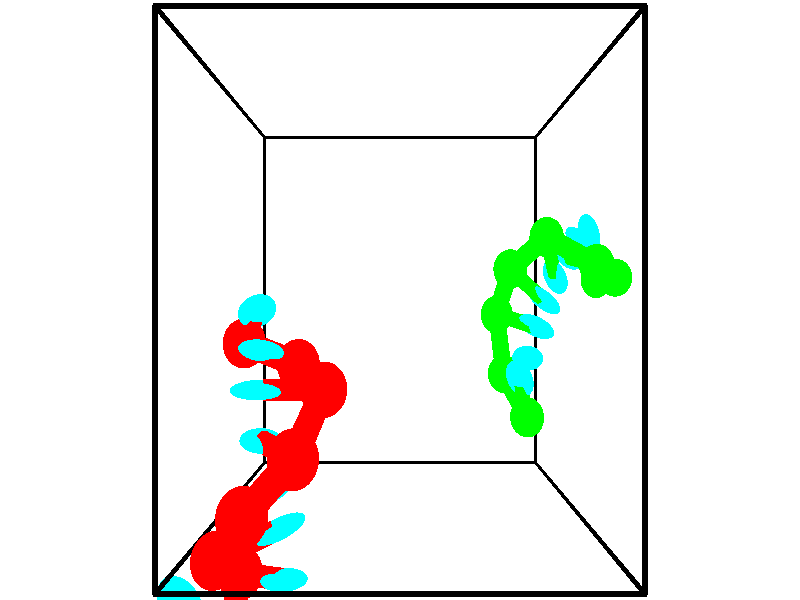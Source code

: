 // switches for output
#declare DRAW_BASES = 1; // possible values are 0, 1; only relevant for DNA ribbons
#declare DRAW_BASES_TYPE = 3; // possible values are 1, 2, 3; only relevant for DNA ribbons
#declare DRAW_FOG = 0; // set to 1 to enable fog

#include "colors.inc"

#include "transforms.inc"
background { rgb <1, 1, 1>}

#default {
   normal{
       ripples 0.25
       frequency 0.20
       turbulence 0.2
       lambda 5
   }
	finish {
		phong 0.1
		phong_size 40.
	}
}

// original window dimensions: 1024x640


// camera settings

camera {
	sky <-0, 1, 0>
	up <-0, 1, 0>
	right 1.6 * <1, 0, 0>
	location <2.5, 2.5, 11.1562>
	look_at <2.5, 2.5, 2.5>
	direction <0, 0, -8.6562>
	angle 67.0682
}


# declare cpy_camera_pos = <2.5, 2.5, 11.1562>;
# if (DRAW_FOG = 1)
fog {
	fog_type 2
	up vnormalize(cpy_camera_pos)
	color rgbt<1,1,1,0.3>
	distance 1e-5
	fog_alt 3e-3
	fog_offset 4
}
# end


// LIGHTS

# declare lum = 6;
global_settings {
	ambient_light rgb lum * <0.05, 0.05, 0.05>
	max_trace_level 15
}# declare cpy_direct_light_amount = 0.25;
light_source
{	1000 * <-1, -1, 1>,
	rgb lum * cpy_direct_light_amount
	parallel
}

light_source
{	1000 * <1, 1, -1>,
	rgb lum * cpy_direct_light_amount
	parallel
}

// strand 0

// nucleotide -1

// particle -1
sphere {
	<0.641521, 2.068850, 3.941051> 0.250000
	pigment { color rgbt <1,0,0,0> }
	no_shadow
}
cylinder {
	<0.801655, 2.255032, 4.256793>,  <0.897735, 2.366741, 4.446239>, 0.100000
	pigment { color rgbt <1,0,0,0> }
	no_shadow
}
cylinder {
	<0.801655, 2.255032, 4.256793>,  <0.641521, 2.068850, 3.941051>, 0.100000
	pigment { color rgbt <1,0,0,0> }
	no_shadow
}

// particle -1
sphere {
	<0.801655, 2.255032, 4.256793> 0.100000
	pigment { color rgbt <1,0,0,0> }
	no_shadow
}
sphere {
	0, 1
	scale<0.080000,0.200000,0.300000>
	matrix <0.145364, -0.882745, 0.446799,
		0.904766, -0.064125, -0.421054,
		0.400335, 0.465455, 0.789356,
		0.921755, 2.394668, 4.493600>
	pigment { color rgbt <0,1,1,0> }
	no_shadow
}
cylinder {
	<1.298846, 1.864883, 4.015169>,  <0.641521, 2.068850, 3.941051>, 0.130000
	pigment { color rgbt <1,0,0,0> }
	no_shadow
}

// nucleotide -1

// particle -1
sphere {
	<1.298846, 1.864883, 4.015169> 0.250000
	pigment { color rgbt <1,0,0,0> }
	no_shadow
}
cylinder {
	<1.129299, 1.965580, 4.363183>,  <1.027571, 2.025998, 4.571992>, 0.100000
	pigment { color rgbt <1,0,0,0> }
	no_shadow
}
cylinder {
	<1.129299, 1.965580, 4.363183>,  <1.298846, 1.864883, 4.015169>, 0.100000
	pigment { color rgbt <1,0,0,0> }
	no_shadow
}

// particle -1
sphere {
	<1.129299, 1.965580, 4.363183> 0.100000
	pigment { color rgbt <1,0,0,0> }
	no_shadow
}
sphere {
	0, 1
	scale<0.080000,0.200000,0.300000>
	matrix <0.063121, -0.950050, 0.305647,
		0.903523, 0.184471, 0.386804,
		-0.423866, 0.251743, 0.870036,
		1.002139, 2.041103, 4.624194>
	pigment { color rgbt <0,1,1,0> }
	no_shadow
}
cylinder {
	<1.683342, 1.698870, 4.682623>,  <1.298846, 1.864883, 4.015169>, 0.130000
	pigment { color rgbt <1,0,0,0> }
	no_shadow
}

// nucleotide -1

// particle -1
sphere {
	<1.683342, 1.698870, 4.682623> 0.250000
	pigment { color rgbt <1,0,0,0> }
	no_shadow
}
cylinder {
	<1.283459, 1.698746, 4.692266>,  <1.043528, 1.698671, 4.698050>, 0.100000
	pigment { color rgbt <1,0,0,0> }
	no_shadow
}
cylinder {
	<1.283459, 1.698746, 4.692266>,  <1.683342, 1.698870, 4.682623>, 0.100000
	pigment { color rgbt <1,0,0,0> }
	no_shadow
}

// particle -1
sphere {
	<1.283459, 1.698746, 4.692266> 0.100000
	pigment { color rgbt <1,0,0,0> }
	no_shadow
}
sphere {
	0, 1
	scale<0.080000,0.200000,0.300000>
	matrix <-0.002094, -0.995016, -0.099691,
		0.024016, -0.099712, 0.994726,
		-0.999709, -0.000311, 0.024105,
		0.983546, 1.698652, 4.699497>
	pigment { color rgbt <0,1,1,0> }
	no_shadow
}
cylinder {
	<1.460065, 1.206363, 5.285342>,  <1.683342, 1.698870, 4.682623>, 0.130000
	pigment { color rgbt <1,0,0,0> }
	no_shadow
}

// nucleotide -1

// particle -1
sphere {
	<1.460065, 1.206363, 5.285342> 0.250000
	pigment { color rgbt <1,0,0,0> }
	no_shadow
}
cylinder {
	<1.208996, 1.234299, 4.975207>,  <1.058354, 1.251060, 4.789126>, 0.100000
	pigment { color rgbt <1,0,0,0> }
	no_shadow
}
cylinder {
	<1.208996, 1.234299, 4.975207>,  <1.460065, 1.206363, 5.285342>, 0.100000
	pigment { color rgbt <1,0,0,0> }
	no_shadow
}

// particle -1
sphere {
	<1.208996, 1.234299, 4.975207> 0.100000
	pigment { color rgbt <1,0,0,0> }
	no_shadow
}
sphere {
	0, 1
	scale<0.080000,0.200000,0.300000>
	matrix <0.058711, -0.988884, -0.136604,
		-0.776260, -0.131264, 0.616596,
		-0.627673, 0.069840, -0.775338,
		1.020694, 1.255251, 4.742606>
	pigment { color rgbt <0,1,1,0> }
	no_shadow
}
cylinder {
	<0.968199, 0.741804, 5.309268>,  <1.460065, 1.206363, 5.285342>, 0.130000
	pigment { color rgbt <1,0,0,0> }
	no_shadow
}

// nucleotide -1

// particle -1
sphere {
	<0.968199, 0.741804, 5.309268> 0.250000
	pigment { color rgbt <1,0,0,0> }
	no_shadow
}
cylinder {
	<1.037384, 0.763195, 4.915878>,  <1.078895, 0.776029, 4.679844>, 0.100000
	pigment { color rgbt <1,0,0,0> }
	no_shadow
}
cylinder {
	<1.037384, 0.763195, 4.915878>,  <0.968199, 0.741804, 5.309268>, 0.100000
	pigment { color rgbt <1,0,0,0> }
	no_shadow
}

// particle -1
sphere {
	<1.037384, 0.763195, 4.915878> 0.100000
	pigment { color rgbt <1,0,0,0> }
	no_shadow
}
sphere {
	0, 1
	scale<0.080000,0.200000,0.300000>
	matrix <0.098185, -0.994487, -0.036808,
		-0.980022, -0.090196, -0.177260,
		0.172963, 0.053477, -0.983475,
		1.089273, 0.779238, 4.620836>
	pigment { color rgbt <0,1,1,0> }
	no_shadow
}
cylinder {
	<0.545990, 0.208950, 4.782108>,  <0.968199, 0.741804, 5.309268>, 0.130000
	pigment { color rgbt <1,0,0,0> }
	no_shadow
}

// nucleotide -1

// particle -1
sphere {
	<0.545990, 0.208950, 4.782108> 0.250000
	pigment { color rgbt <1,0,0,0> }
	no_shadow
}
cylinder {
	<0.908855, 0.329521, 4.664673>,  <1.126575, 0.401864, 4.594212>, 0.100000
	pigment { color rgbt <1,0,0,0> }
	no_shadow
}
cylinder {
	<0.908855, 0.329521, 4.664673>,  <0.545990, 0.208950, 4.782108>, 0.100000
	pigment { color rgbt <1,0,0,0> }
	no_shadow
}

// particle -1
sphere {
	<0.908855, 0.329521, 4.664673> 0.100000
	pigment { color rgbt <1,0,0,0> }
	no_shadow
}
sphere {
	0, 1
	scale<0.080000,0.200000,0.300000>
	matrix <0.281417, -0.953346, -0.109247,
		-0.312820, 0.016484, -0.949669,
		0.907165, 0.301428, -0.293587,
		1.181005, 0.419950, 4.576597>
	pigment { color rgbt <0,1,1,0> }
	no_shadow
}
cylinder {
	<0.650255, -0.141398, 4.156619>,  <0.545990, 0.208950, 4.782108>, 0.130000
	pigment { color rgbt <1,0,0,0> }
	no_shadow
}

// nucleotide -1

// particle -1
sphere {
	<0.650255, -0.141398, 4.156619> 0.250000
	pigment { color rgbt <1,0,0,0> }
	no_shadow
}
cylinder {
	<0.980007, -0.091412, 4.377446>,  <1.177859, -0.061420, 4.509943>, 0.100000
	pigment { color rgbt <1,0,0,0> }
	no_shadow
}
cylinder {
	<0.980007, -0.091412, 4.377446>,  <0.650255, -0.141398, 4.156619>, 0.100000
	pigment { color rgbt <1,0,0,0> }
	no_shadow
}

// particle -1
sphere {
	<0.980007, -0.091412, 4.377446> 0.100000
	pigment { color rgbt <1,0,0,0> }
	no_shadow
}
sphere {
	0, 1
	scale<0.080000,0.200000,0.300000>
	matrix <0.117066, -0.991879, 0.049714,
		0.553798, 0.023645, -0.832315,
		0.824381, 0.124967, 0.552068,
		1.227322, -0.053922, 4.543067>
	pigment { color rgbt <0,1,1,0> }
	no_shadow
}
cylinder {
	<0.549894, -0.809238, 4.396673>,  <0.650255, -0.141398, 4.156619>, 0.130000
	pigment { color rgbt <1,0,0,0> }
	no_shadow
}

// nucleotide -1

// particle -1
sphere {
	<0.549894, -0.809238, 4.396673> 0.250000
	pigment { color rgbt <1,0,0,0> }
	no_shadow
}
cylinder {
	<0.274220, -0.522251, 4.437202>,  <0.108815, -0.350059, 4.461520>, 0.100000
	pigment { color rgbt <1,0,0,0> }
	no_shadow
}
cylinder {
	<0.274220, -0.522251, 4.437202>,  <0.549894, -0.809238, 4.396673>, 0.100000
	pigment { color rgbt <1,0,0,0> }
	no_shadow
}

// particle -1
sphere {
	<0.274220, -0.522251, 4.437202> 0.100000
	pigment { color rgbt <1,0,0,0> }
	no_shadow
}
sphere {
	0, 1
	scale<0.080000,0.200000,0.300000>
	matrix <-0.596580, -0.482496, -0.641318,
		-0.411234, -0.502436, 0.760555,
		-0.689187, 0.717464, 0.101325,
		0.067464, -0.307011, 4.467599>
	pigment { color rgbt <0,1,1,0> }
	no_shadow
}
// strand 1

// nucleotide -1

// particle -1
sphere {
	<5.836071, 2.778240, 0.893086> 0.250000
	pigment { color rgbt <0,1,0,0> }
	no_shadow
}
cylinder {
	<5.722122, 3.136780, 1.028973>,  <5.653753, 3.351903, 1.110505>, 0.100000
	pigment { color rgbt <0,1,0,0> }
	no_shadow
}
cylinder {
	<5.722122, 3.136780, 1.028973>,  <5.836071, 2.778240, 0.893086>, 0.100000
	pigment { color rgbt <0,1,0,0> }
	no_shadow
}

// particle -1
sphere {
	<5.722122, 3.136780, 1.028973> 0.100000
	pigment { color rgbt <0,1,0,0> }
	no_shadow
}
sphere {
	0, 1
	scale<0.080000,0.200000,0.300000>
	matrix <-0.729535, -0.432625, 0.529730,
		0.621793, -0.096931, 0.777160,
		-0.284872, 0.896348, 0.339717,
		5.636661, 3.405684, 1.130888>
	pigment { color rgbt <0,1,1,0> }
	no_shadow
}
cylinder {
	<5.898701, 2.793763, 1.624348>,  <5.836071, 2.778240, 0.893086>, 0.130000
	pigment { color rgbt <0,1,0,0> }
	no_shadow
}

// nucleotide -1

// particle -1
sphere {
	<5.898701, 2.793763, 1.624348> 0.250000
	pigment { color rgbt <0,1,0,0> }
	no_shadow
}
cylinder {
	<5.621189, 3.058674, 1.511169>,  <5.454682, 3.217620, 1.443262>, 0.100000
	pigment { color rgbt <0,1,0,0> }
	no_shadow
}
cylinder {
	<5.621189, 3.058674, 1.511169>,  <5.898701, 2.793763, 1.624348>, 0.100000
	pigment { color rgbt <0,1,0,0> }
	no_shadow
}

// particle -1
sphere {
	<5.621189, 3.058674, 1.511169> 0.100000
	pigment { color rgbt <0,1,0,0> }
	no_shadow
}
sphere {
	0, 1
	scale<0.080000,0.200000,0.300000>
	matrix <-0.712858, -0.575592, 0.400658,
		0.102485, 0.479669, 0.871444,
		-0.693780, 0.662277, -0.282947,
		5.413055, 3.257357, 1.426285>
	pigment { color rgbt <0,1,1,0> }
	no_shadow
}
cylinder {
	<5.402424, 2.938908, 2.241949>,  <5.898701, 2.793763, 1.624348>, 0.130000
	pigment { color rgbt <0,1,0,0> }
	no_shadow
}

// nucleotide -1

// particle -1
sphere {
	<5.402424, 2.938908, 2.241949> 0.250000
	pigment { color rgbt <0,1,0,0> }
	no_shadow
}
cylinder {
	<5.257185, 3.013565, 1.876802>,  <5.170042, 3.058359, 1.657715>, 0.100000
	pigment { color rgbt <0,1,0,0> }
	no_shadow
}
cylinder {
	<5.257185, 3.013565, 1.876802>,  <5.402424, 2.938908, 2.241949>, 0.100000
	pigment { color rgbt <0,1,0,0> }
	no_shadow
}

// particle -1
sphere {
	<5.257185, 3.013565, 1.876802> 0.100000
	pigment { color rgbt <0,1,0,0> }
	no_shadow
}
sphere {
	0, 1
	scale<0.080000,0.200000,0.300000>
	matrix <-0.775412, -0.603753, 0.184984,
		-0.516621, 0.775014, 0.363946,
		-0.363099, 0.186642, -0.912866,
		5.148255, 3.069558, 1.602943>
	pigment { color rgbt <0,1,1,0> }
	no_shadow
}
cylinder {
	<4.693509, 3.284172, 2.118842>,  <5.402424, 2.938908, 2.241949>, 0.130000
	pigment { color rgbt <0,1,0,0> }
	no_shadow
}

// nucleotide -1

// particle -1
sphere {
	<4.693509, 3.284172, 2.118842> 0.250000
	pigment { color rgbt <0,1,0,0> }
	no_shadow
}
cylinder {
	<4.833368, 3.007282, 1.866312>,  <4.917284, 2.841148, 1.714794>, 0.100000
	pigment { color rgbt <0,1,0,0> }
	no_shadow
}
cylinder {
	<4.833368, 3.007282, 1.866312>,  <4.693509, 3.284172, 2.118842>, 0.100000
	pigment { color rgbt <0,1,0,0> }
	no_shadow
}

// particle -1
sphere {
	<4.833368, 3.007282, 1.866312> 0.100000
	pigment { color rgbt <0,1,0,0> }
	no_shadow
}
sphere {
	0, 1
	scale<0.080000,0.200000,0.300000>
	matrix <-0.553077, -0.696417, 0.457284,
		-0.756208, 0.189283, -0.626355,
		0.349649, -0.692225, -0.631324,
		4.938263, 2.799615, 1.676915>
	pigment { color rgbt <0,1,1,0> }
	no_shadow
}
cylinder {
	<4.166372, 2.888971, 2.024512>,  <4.693509, 3.284172, 2.118842>, 0.130000
	pigment { color rgbt <0,1,0,0> }
	no_shadow
}

// nucleotide -1

// particle -1
sphere {
	<4.166372, 2.888971, 2.024512> 0.250000
	pigment { color rgbt <0,1,0,0> }
	no_shadow
}
cylinder {
	<4.481659, 2.665466, 1.921362>,  <4.670831, 2.531364, 1.859472>, 0.100000
	pigment { color rgbt <0,1,0,0> }
	no_shadow
}
cylinder {
	<4.481659, 2.665466, 1.921362>,  <4.166372, 2.888971, 2.024512>, 0.100000
	pigment { color rgbt <0,1,0,0> }
	no_shadow
}

// particle -1
sphere {
	<4.481659, 2.665466, 1.921362> 0.100000
	pigment { color rgbt <0,1,0,0> }
	no_shadow
}
sphere {
	0, 1
	scale<0.080000,0.200000,0.300000>
	matrix <-0.451350, -0.809746, 0.374959,
		-0.418326, -0.179157, -0.890453,
		0.788217, -0.558761, -0.257876,
		4.718124, 2.497838, 1.843999>
	pigment { color rgbt <0,1,1,0> }
	no_shadow
}
cylinder {
	<4.031632, 2.309021, 1.589560>,  <4.166372, 2.888971, 2.024512>, 0.130000
	pigment { color rgbt <0,1,0,0> }
	no_shadow
}

// nucleotide -1

// particle -1
sphere {
	<4.031632, 2.309021, 1.589560> 0.250000
	pigment { color rgbt <0,1,0,0> }
	no_shadow
}
cylinder {
	<4.328695, 2.226627, 1.844442>,  <4.506933, 2.177191, 1.997372>, 0.100000
	pigment { color rgbt <0,1,0,0> }
	no_shadow
}
cylinder {
	<4.328695, 2.226627, 1.844442>,  <4.031632, 2.309021, 1.589560>, 0.100000
	pigment { color rgbt <0,1,0,0> }
	no_shadow
}

// particle -1
sphere {
	<4.328695, 2.226627, 1.844442> 0.100000
	pigment { color rgbt <0,1,0,0> }
	no_shadow
}
sphere {
	0, 1
	scale<0.080000,0.200000,0.300000>
	matrix <-0.556248, -0.719576, 0.415691,
		0.372893, -0.663161, -0.648975,
		0.742657, -0.205983, 0.637206,
		4.551492, 2.164832, 2.035604>
	pigment { color rgbt <0,1,1,0> }
	no_shadow
}
cylinder {
	<4.137766, 1.527028, 1.636325>,  <4.031632, 2.309021, 1.589560>, 0.130000
	pigment { color rgbt <0,1,0,0> }
	no_shadow
}

// nucleotide -1

// particle -1
sphere {
	<4.137766, 1.527028, 1.636325> 0.250000
	pigment { color rgbt <0,1,0,0> }
	no_shadow
}
cylinder {
	<4.276974, 1.672832, 1.981813>,  <4.360498, 1.760315, 2.189106>, 0.100000
	pigment { color rgbt <0,1,0,0> }
	no_shadow
}
cylinder {
	<4.276974, 1.672832, 1.981813>,  <4.137766, 1.527028, 1.636325>, 0.100000
	pigment { color rgbt <0,1,0,0> }
	no_shadow
}

// particle -1
sphere {
	<4.276974, 1.672832, 1.981813> 0.100000
	pigment { color rgbt <0,1,0,0> }
	no_shadow
}
sphere {
	0, 1
	scale<0.080000,0.200000,0.300000>
	matrix <-0.426766, -0.758719, 0.492155,
		0.834717, -0.539887, -0.108488,
		0.348020, 0.364511, 0.863721,
		4.381380, 1.782186, 2.240930>
	pigment { color rgbt <0,1,1,0> }
	no_shadow
}
cylinder {
	<4.409867, 1.032454, 2.080540>,  <4.137766, 1.527028, 1.636325>, 0.130000
	pigment { color rgbt <0,1,0,0> }
	no_shadow
}

// nucleotide -1

// particle -1
sphere {
	<4.409867, 1.032454, 2.080540> 0.250000
	pigment { color rgbt <0,1,0,0> }
	no_shadow
}
cylinder {
	<4.299631, 1.333515, 2.319727>,  <4.233490, 1.514152, 2.463239>, 0.100000
	pigment { color rgbt <0,1,0,0> }
	no_shadow
}
cylinder {
	<4.299631, 1.333515, 2.319727>,  <4.409867, 1.032454, 2.080540>, 0.100000
	pigment { color rgbt <0,1,0,0> }
	no_shadow
}

// particle -1
sphere {
	<4.299631, 1.333515, 2.319727> 0.100000
	pigment { color rgbt <0,1,0,0> }
	no_shadow
}
sphere {
	0, 1
	scale<0.080000,0.200000,0.300000>
	matrix <-0.422508, -0.653590, 0.627938,
		0.863445, -0.079594, 0.498124,
		-0.275589, 0.752652, 0.597968,
		4.216954, 1.559311, 2.499117>
	pigment { color rgbt <0,1,1,0> }
	no_shadow
}
// box output
cylinder {
	<0.000000, 0.000000, 0.000000>,  <5.000000, 0.000000, 0.000000>, 0.025000
	pigment { color rgbt <0,0,0,0> }
	no_shadow
}
cylinder {
	<0.000000, 0.000000, 0.000000>,  <0.000000, 5.000000, 0.000000>, 0.025000
	pigment { color rgbt <0,0,0,0> }
	no_shadow
}
cylinder {
	<0.000000, 0.000000, 0.000000>,  <0.000000, 0.000000, 5.000000>, 0.025000
	pigment { color rgbt <0,0,0,0> }
	no_shadow
}
cylinder {
	<5.000000, 5.000000, 5.000000>,  <0.000000, 5.000000, 5.000000>, 0.025000
	pigment { color rgbt <0,0,0,0> }
	no_shadow
}
cylinder {
	<5.000000, 5.000000, 5.000000>,  <5.000000, 0.000000, 5.000000>, 0.025000
	pigment { color rgbt <0,0,0,0> }
	no_shadow
}
cylinder {
	<5.000000, 5.000000, 5.000000>,  <5.000000, 5.000000, 0.000000>, 0.025000
	pigment { color rgbt <0,0,0,0> }
	no_shadow
}
cylinder {
	<0.000000, 0.000000, 5.000000>,  <0.000000, 5.000000, 5.000000>, 0.025000
	pigment { color rgbt <0,0,0,0> }
	no_shadow
}
cylinder {
	<0.000000, 0.000000, 5.000000>,  <5.000000, 0.000000, 5.000000>, 0.025000
	pigment { color rgbt <0,0,0,0> }
	no_shadow
}
cylinder {
	<5.000000, 5.000000, 0.000000>,  <0.000000, 5.000000, 0.000000>, 0.025000
	pigment { color rgbt <0,0,0,0> }
	no_shadow
}
cylinder {
	<5.000000, 5.000000, 0.000000>,  <5.000000, 0.000000, 0.000000>, 0.025000
	pigment { color rgbt <0,0,0,0> }
	no_shadow
}
cylinder {
	<5.000000, 0.000000, 5.000000>,  <5.000000, 0.000000, 0.000000>, 0.025000
	pigment { color rgbt <0,0,0,0> }
	no_shadow
}
cylinder {
	<0.000000, 5.000000, 0.000000>,  <0.000000, 5.000000, 5.000000>, 0.025000
	pigment { color rgbt <0,0,0,0> }
	no_shadow
}
// end of box output
